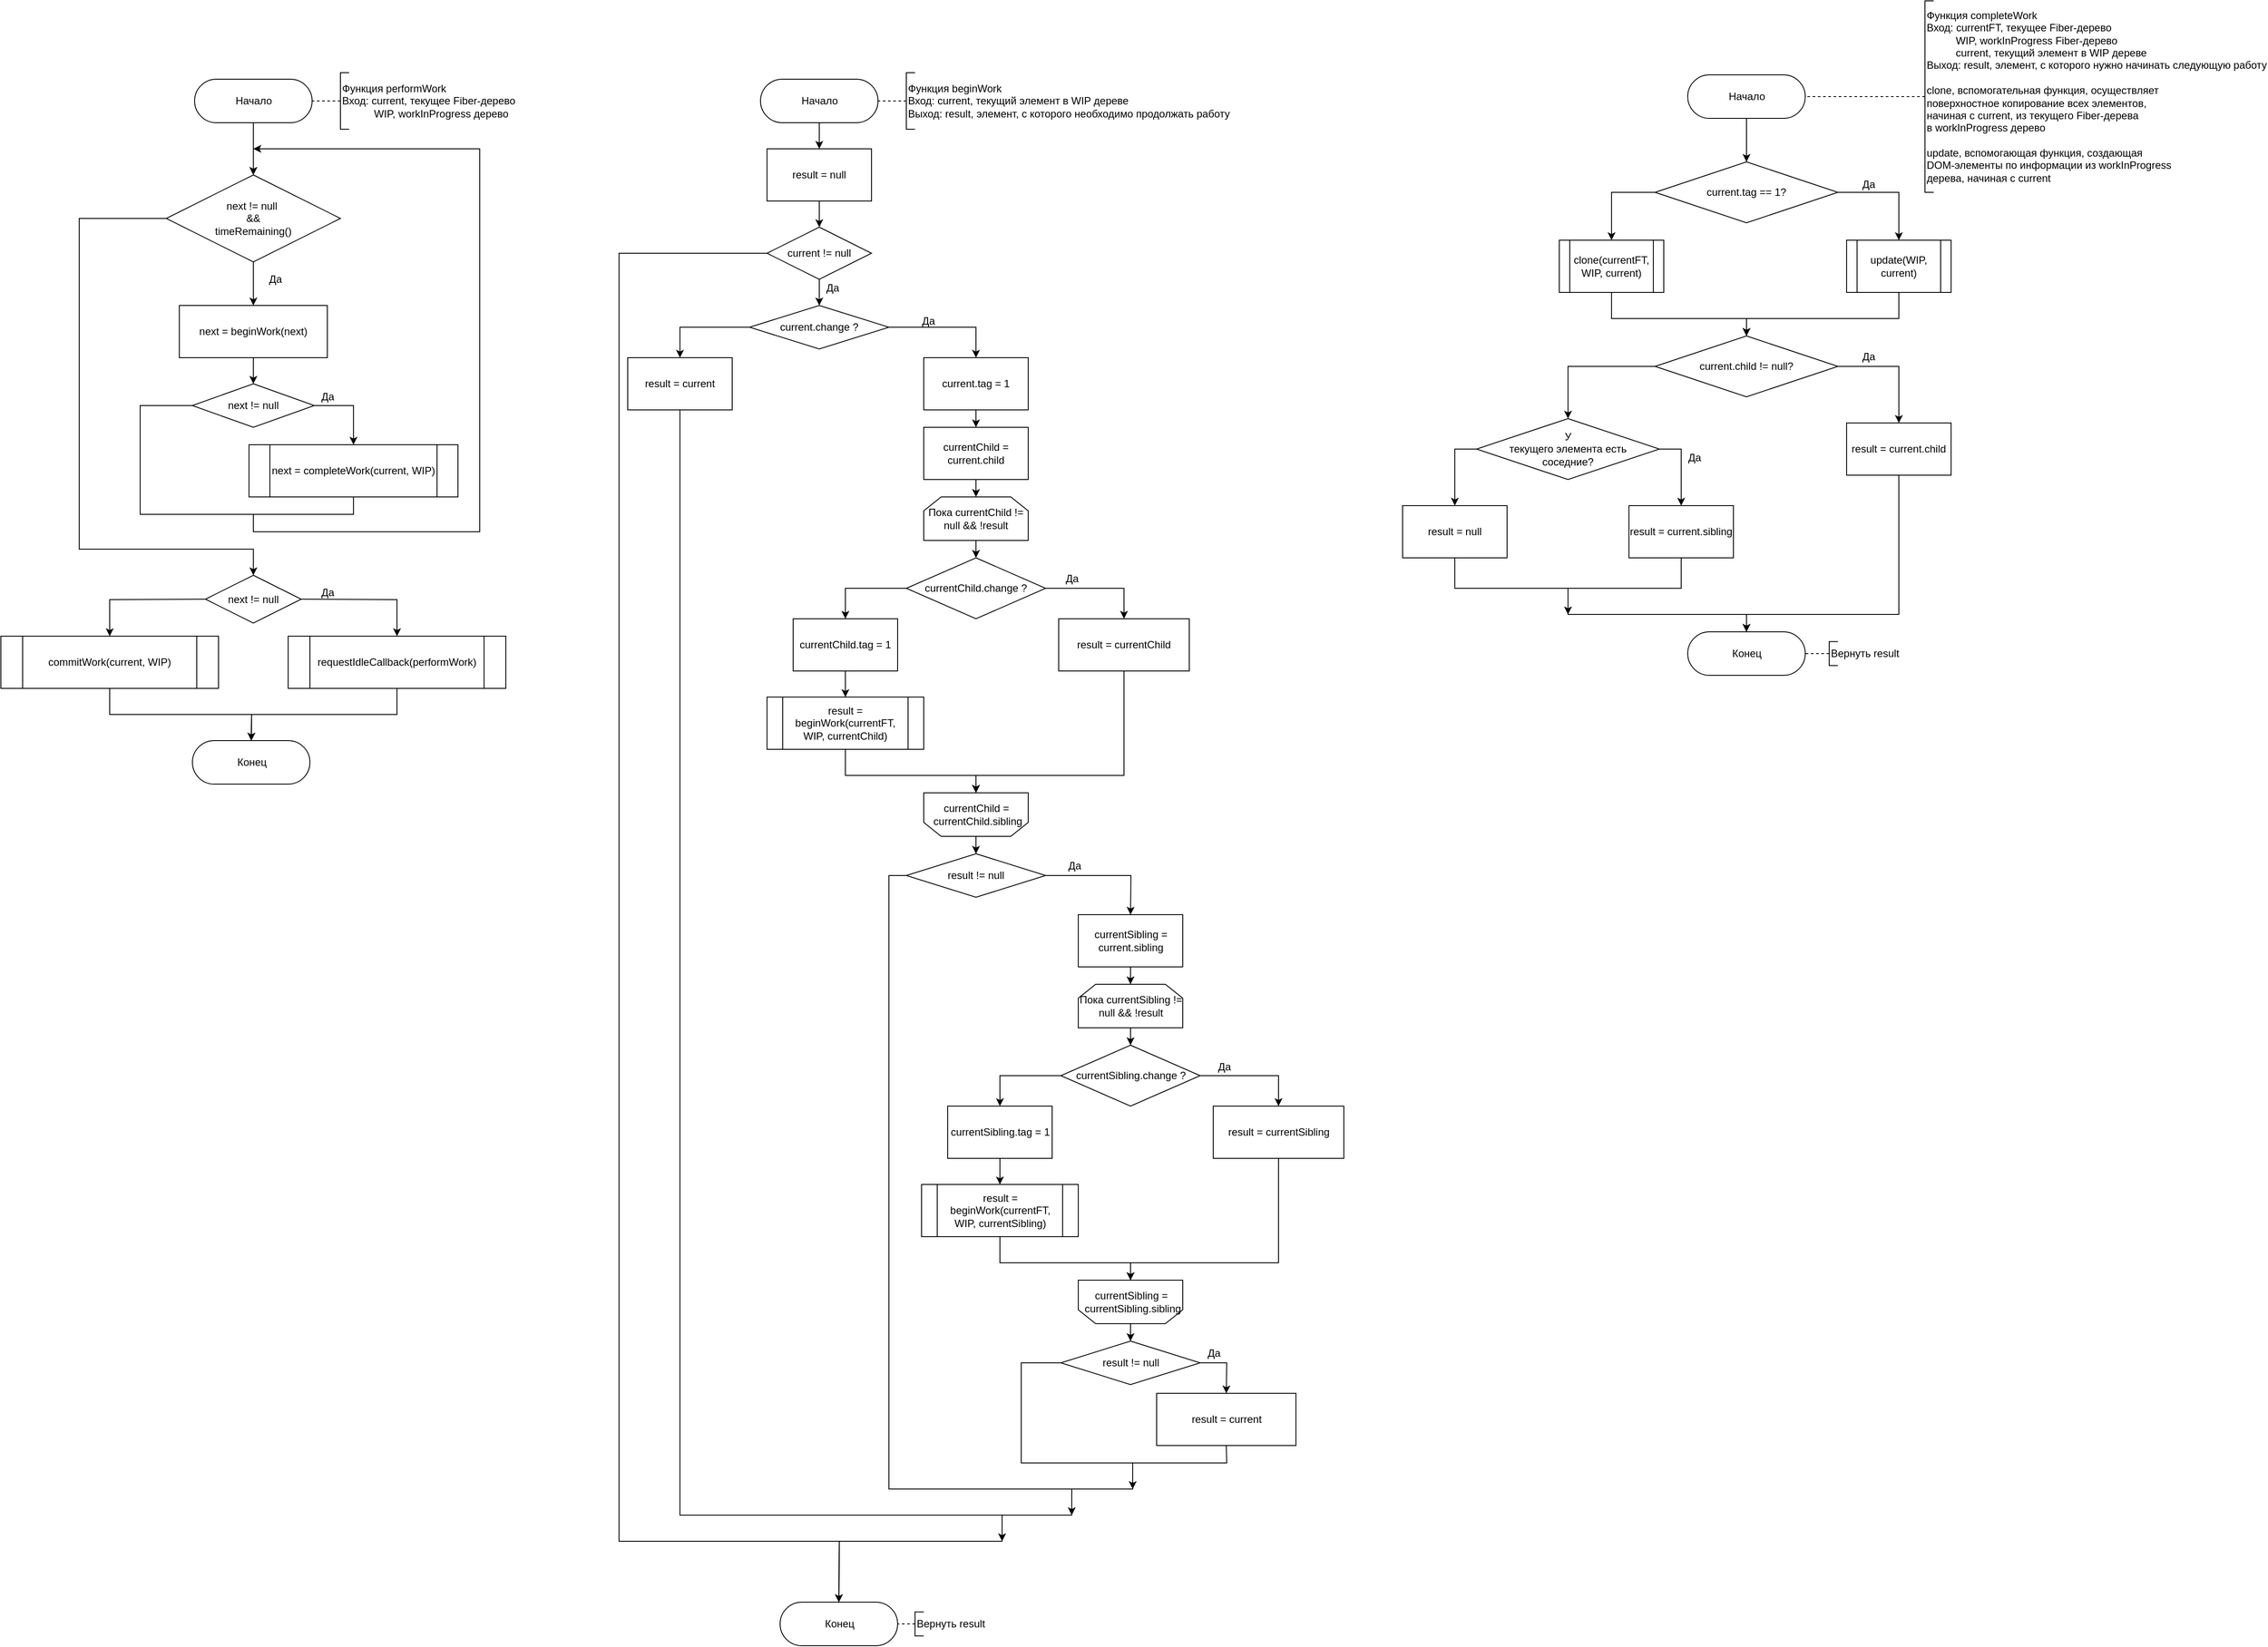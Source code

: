 <mxfile>
    <diagram id="sqSVmdxWIPVcf7Q3WRwo" name="Page-1">
        <mxGraphModel dx="1105" dy="611" grid="1" gridSize="10" guides="1" tooltips="1" connect="1" arrows="1" fold="1" page="0" pageScale="1" pageWidth="1169" pageHeight="827" math="0" shadow="0">
            <root>
                <mxCell id="0"/>
                <mxCell id="1" parent="0"/>
                <mxCell id="79" style="edgeStyle=none;rounded=0;html=1;exitX=0;exitY=0.5;exitDx=0;exitDy=0;entryX=0.5;entryY=0;entryDx=0;entryDy=0;" edge="1" parent="1" source="2" target="20">
                    <mxGeometry relative="1" as="geometry">
                        <Array as="points">
                            <mxPoint x="-10" y="165"/>
                            <mxPoint x="-10" y="200"/>
                        </Array>
                    </mxGeometry>
                </mxCell>
                <mxCell id="80" style="edgeStyle=none;rounded=0;html=1;exitX=1;exitY=0.5;exitDx=0;exitDy=0;entryX=0.5;entryY=0;entryDx=0;entryDy=0;" edge="1" parent="1" source="2" target="5">
                    <mxGeometry relative="1" as="geometry">
                        <Array as="points">
                            <mxPoint x="330" y="165"/>
                            <mxPoint x="330" y="200"/>
                        </Array>
                    </mxGeometry>
                </mxCell>
                <mxCell id="2" value="current.change ?" style="rhombus;whiteSpace=wrap;html=1;" parent="1" vertex="1">
                    <mxGeometry x="70" y="140" width="160" height="50" as="geometry"/>
                </mxCell>
                <mxCell id="95" style="edgeStyle=none;rounded=0;html=1;exitX=0.5;exitY=1;exitDx=0;exitDy=0;entryX=0.5;entryY=0;entryDx=0;entryDy=0;" edge="1" parent="1" source="5" target="81">
                    <mxGeometry relative="1" as="geometry"/>
                </mxCell>
                <mxCell id="5" value="current.tag = 1" style="whiteSpace=wrap;html=1;" parent="1" vertex="1">
                    <mxGeometry x="270" y="200" width="120" height="60" as="geometry"/>
                </mxCell>
                <mxCell id="97" style="edgeStyle=none;rounded=0;html=1;exitX=0.5;exitY=1;exitDx=0;exitDy=0;entryX=0.5;entryY=0;entryDx=0;entryDy=0;" edge="1" parent="1" source="7" target="9">
                    <mxGeometry relative="1" as="geometry"/>
                </mxCell>
                <mxCell id="7" value="Пока currentChild != null &amp;amp;&amp;amp; !result" style="shape=loopLimit;whiteSpace=wrap;html=1;" parent="1" vertex="1">
                    <mxGeometry x="270" y="360" width="120" height="50" as="geometry"/>
                </mxCell>
                <mxCell id="90" style="edgeStyle=none;rounded=0;html=1;exitX=0.5;exitY=1;exitDx=0;exitDy=0;entryX=0.5;entryY=1;entryDx=0;entryDy=0;" edge="1" parent="1" source="8" target="11">
                    <mxGeometry relative="1" as="geometry">
                        <Array as="points">
                            <mxPoint x="500" y="680"/>
                            <mxPoint x="330" y="680"/>
                        </Array>
                    </mxGeometry>
                </mxCell>
                <mxCell id="8" value="result = currentChild" style="whiteSpace=wrap;html=1;" parent="1" vertex="1">
                    <mxGeometry x="425" y="500" width="150" height="60" as="geometry"/>
                </mxCell>
                <mxCell id="86" style="edgeStyle=none;rounded=0;html=1;exitX=0;exitY=0.5;exitDx=0;exitDy=0;entryX=0.5;entryY=0;entryDx=0;entryDy=0;" edge="1" parent="1" source="9" target="21">
                    <mxGeometry relative="1" as="geometry">
                        <mxPoint x="180.5" y="500" as="targetPoint"/>
                        <Array as="points">
                            <mxPoint x="180" y="465"/>
                        </Array>
                    </mxGeometry>
                </mxCell>
                <mxCell id="88" style="edgeStyle=none;rounded=0;html=1;exitX=1;exitY=0.5;exitDx=0;exitDy=0;entryX=0.5;entryY=0;entryDx=0;entryDy=0;" edge="1" parent="1" source="9" target="8">
                    <mxGeometry relative="1" as="geometry">
                        <Array as="points">
                            <mxPoint x="500" y="465"/>
                        </Array>
                    </mxGeometry>
                </mxCell>
                <mxCell id="9" value="currentChild.change ?" style="rhombus;whiteSpace=wrap;html=1;" parent="1" vertex="1">
                    <mxGeometry x="250" y="430" width="160" height="70" as="geometry"/>
                </mxCell>
                <mxCell id="94" style="edgeStyle=none;rounded=0;html=1;exitX=0.5;exitY=0;exitDx=0;exitDy=0;entryX=0.5;entryY=0;entryDx=0;entryDy=0;" edge="1" parent="1" source="11" target="15">
                    <mxGeometry relative="1" as="geometry"/>
                </mxCell>
                <mxCell id="11" value="" style="shape=loopLimit;whiteSpace=wrap;html=1;rotation=-180;" parent="1" vertex="1">
                    <mxGeometry x="270" y="700" width="120" height="50" as="geometry"/>
                </mxCell>
                <mxCell id="93" style="edgeStyle=none;rounded=0;html=1;exitX=0;exitY=0.5;exitDx=0;exitDy=0;" edge="1" parent="1" source="15">
                    <mxGeometry relative="1" as="geometry">
                        <mxPoint x="440" y="1530" as="targetPoint"/>
                        <Array as="points">
                            <mxPoint x="230" y="795"/>
                            <mxPoint x="230" y="1500"/>
                            <mxPoint x="440" y="1500"/>
                        </Array>
                    </mxGeometry>
                </mxCell>
                <mxCell id="117" style="edgeStyle=none;rounded=0;html=1;exitX=1;exitY=0.5;exitDx=0;exitDy=0;entryX=0.5;entryY=0;entryDx=0;entryDy=0;" edge="1" parent="1" source="15" target="116">
                    <mxGeometry relative="1" as="geometry">
                        <Array as="points">
                            <mxPoint x="508" y="795"/>
                        </Array>
                    </mxGeometry>
                </mxCell>
                <mxCell id="15" value="result != null" style="rhombus;whiteSpace=wrap;html=1;" parent="1" vertex="1">
                    <mxGeometry x="250" y="770" width="160" height="50" as="geometry"/>
                </mxCell>
                <mxCell id="119" style="edgeStyle=none;rounded=0;html=1;exitX=0.5;exitY=1;exitDx=0;exitDy=0;entryX=0.5;entryY=0.5;entryDx=0;entryDy=-25;entryPerimeter=0;" edge="1" parent="1" source="18" target="75">
                    <mxGeometry relative="1" as="geometry">
                        <Array as="points">
                            <mxPoint x="618" y="1470"/>
                            <mxPoint x="510" y="1470"/>
                            <mxPoint x="510" y="1500"/>
                            <mxPoint x="440" y="1500"/>
                            <mxPoint x="440" y="1530"/>
                            <mxPoint x="360" y="1530"/>
                            <mxPoint x="360" y="1560"/>
                            <mxPoint x="173" y="1560"/>
                        </Array>
                    </mxGeometry>
                </mxCell>
                <mxCell id="18" value="result = current" style="whiteSpace=wrap;html=1;" parent="1" vertex="1">
                    <mxGeometry x="537.5" y="1390" width="160" height="60" as="geometry"/>
                </mxCell>
                <mxCell id="76" style="edgeStyle=none;html=1;exitX=0;exitY=0.5;exitDx=0;exitDy=0;entryX=0.5;entryY=0.5;entryDx=0;entryDy=-25;entryPerimeter=0;rounded=0;" edge="1" parent="1" source="19" target="75">
                    <mxGeometry relative="1" as="geometry">
                        <Array as="points">
                            <mxPoint x="-80" y="80"/>
                            <mxPoint x="-80" y="1560"/>
                            <mxPoint x="173" y="1560"/>
                        </Array>
                    </mxGeometry>
                </mxCell>
                <mxCell id="98" style="edgeStyle=none;rounded=0;html=1;exitX=0.5;exitY=1;exitDx=0;exitDy=0;entryX=0.5;entryY=0;entryDx=0;entryDy=0;" edge="1" parent="1" source="19" target="2">
                    <mxGeometry relative="1" as="geometry"/>
                </mxCell>
                <mxCell id="19" value="current != null" style="rhombus;whiteSpace=wrap;html=1;" parent="1" vertex="1">
                    <mxGeometry x="90" y="50" width="120" height="60" as="geometry"/>
                </mxCell>
                <mxCell id="87" style="edgeStyle=none;rounded=0;html=1;exitX=0.5;exitY=1;exitDx=0;exitDy=0;" edge="1" parent="1" source="20">
                    <mxGeometry relative="1" as="geometry">
                        <mxPoint x="360" y="1560" as="targetPoint"/>
                        <Array as="points">
                            <mxPoint x="-10" y="1530"/>
                            <mxPoint x="360" y="1530"/>
                        </Array>
                    </mxGeometry>
                </mxCell>
                <mxCell id="20" value="result = current" style="whiteSpace=wrap;html=1;" parent="1" vertex="1">
                    <mxGeometry x="-70" y="200" width="120" height="60" as="geometry"/>
                </mxCell>
                <mxCell id="85" style="edgeStyle=none;rounded=0;html=1;entryX=0.5;entryY=0;entryDx=0;entryDy=0;" edge="1" parent="1" source="21" target="84">
                    <mxGeometry relative="1" as="geometry"/>
                </mxCell>
                <mxCell id="21" value="currentChild.tag = 1" style="whiteSpace=wrap;html=1;" parent="1" vertex="1">
                    <mxGeometry x="120" y="500" width="120" height="60" as="geometry"/>
                </mxCell>
                <mxCell id="137" style="edgeStyle=none;rounded=0;html=1;exitX=0;exitY=0.5;exitDx=0;exitDy=0;entryX=0.5;entryY=0;entryDx=0;entryDy=0;endArrow=classic;endFill=1;" edge="1" parent="1" source="31" target="136">
                    <mxGeometry relative="1" as="geometry">
                        <Array as="points">
                            <mxPoint x="1060" y="10"/>
                        </Array>
                    </mxGeometry>
                </mxCell>
                <mxCell id="138" style="edgeStyle=none;rounded=0;html=1;exitX=1;exitY=0.5;exitDx=0;exitDy=0;entryX=0.5;entryY=0;entryDx=0;entryDy=0;endArrow=classic;endFill=1;" edge="1" parent="1" source="31" target="142">
                    <mxGeometry relative="1" as="geometry">
                        <mxPoint x="1430" y="75" as="targetPoint"/>
                        <Array as="points">
                            <mxPoint x="1390" y="10"/>
                        </Array>
                    </mxGeometry>
                </mxCell>
                <mxCell id="31" value="current.tag == 1?" style="rhombus;whiteSpace=wrap;html=1;" parent="1" vertex="1">
                    <mxGeometry x="1110" y="-25" width="210" height="70" as="geometry"/>
                </mxCell>
                <mxCell id="140" style="edgeStyle=none;rounded=0;html=1;exitX=0;exitY=0.5;exitDx=0;exitDy=0;entryX=0.5;entryY=0;entryDx=0;entryDy=0;endArrow=classic;endFill=1;" edge="1" parent="1" source="34" target="36">
                    <mxGeometry relative="1" as="geometry">
                        <Array as="points">
                            <mxPoint x="1010" y="210"/>
                        </Array>
                    </mxGeometry>
                </mxCell>
                <mxCell id="141" style="edgeStyle=none;rounded=0;html=1;exitX=1;exitY=0.5;exitDx=0;exitDy=0;entryX=0.5;entryY=0;entryDx=0;entryDy=0;endArrow=classic;endFill=1;" edge="1" parent="1" source="34" target="35">
                    <mxGeometry relative="1" as="geometry">
                        <Array as="points">
                            <mxPoint x="1390" y="210"/>
                        </Array>
                    </mxGeometry>
                </mxCell>
                <mxCell id="34" value="current.child != null?" style="rhombus;whiteSpace=wrap;html=1;" parent="1" vertex="1">
                    <mxGeometry x="1110" y="175" width="210" height="70" as="geometry"/>
                </mxCell>
                <mxCell id="148" style="edgeStyle=none;rounded=0;html=1;exitX=0.5;exitY=1;exitDx=0;exitDy=0;entryX=0.5;entryY=0.5;entryDx=0;entryDy=-25;entryPerimeter=0;endArrow=classic;endFill=1;" edge="1" parent="1" source="35" target="147">
                    <mxGeometry relative="1" as="geometry">
                        <Array as="points">
                            <mxPoint x="1390" y="495"/>
                            <mxPoint x="1215" y="495"/>
                        </Array>
                    </mxGeometry>
                </mxCell>
                <mxCell id="35" value="result = current.child" style="whiteSpace=wrap;html=1;" parent="1" vertex="1">
                    <mxGeometry x="1330" y="275" width="120" height="60" as="geometry"/>
                </mxCell>
                <mxCell id="145" style="edgeStyle=none;rounded=0;html=1;exitX=1;exitY=0.5;exitDx=0;exitDy=0;entryX=0.5;entryY=0;entryDx=0;entryDy=0;endArrow=classic;endFill=1;" edge="1" parent="1" source="36" target="38">
                    <mxGeometry relative="1" as="geometry">
                        <Array as="points">
                            <mxPoint x="1140" y="305"/>
                        </Array>
                    </mxGeometry>
                </mxCell>
                <mxCell id="146" style="edgeStyle=none;rounded=0;html=1;exitX=0;exitY=0.5;exitDx=0;exitDy=0;entryX=0.5;entryY=0;entryDx=0;entryDy=0;endArrow=classic;endFill=1;" edge="1" parent="1" source="36" target="39">
                    <mxGeometry relative="1" as="geometry">
                        <Array as="points">
                            <mxPoint x="880" y="305"/>
                        </Array>
                    </mxGeometry>
                </mxCell>
                <mxCell id="36" value="У &lt;br&gt;текущего элемента есть &lt;br&gt;соседние?" style="rhombus;whiteSpace=wrap;html=1;" parent="1" vertex="1">
                    <mxGeometry x="905" y="270" width="210" height="70" as="geometry"/>
                </mxCell>
                <mxCell id="150" style="edgeStyle=none;rounded=0;html=1;exitX=0.5;exitY=1;exitDx=0;exitDy=0;endArrow=classic;endFill=1;" edge="1" parent="1" source="38">
                    <mxGeometry relative="1" as="geometry">
                        <mxPoint x="1010" y="495" as="targetPoint"/>
                        <Array as="points">
                            <mxPoint x="1140" y="465"/>
                            <mxPoint x="1010" y="465"/>
                        </Array>
                    </mxGeometry>
                </mxCell>
                <mxCell id="38" value="result = current.sibling" style="whiteSpace=wrap;html=1;" parent="1" vertex="1">
                    <mxGeometry x="1080" y="370" width="120" height="60" as="geometry"/>
                </mxCell>
                <mxCell id="149" style="edgeStyle=none;rounded=0;html=1;exitX=0.5;exitY=1;exitDx=0;exitDy=0;entryX=0.5;entryY=0.5;entryDx=0;entryDy=-25;entryPerimeter=0;endArrow=classic;endFill=1;" edge="1" parent="1" source="39" target="147">
                    <mxGeometry relative="1" as="geometry">
                        <Array as="points">
                            <mxPoint x="880" y="465"/>
                            <mxPoint x="1010" y="465"/>
                            <mxPoint x="1010" y="495"/>
                            <mxPoint x="1215" y="495"/>
                        </Array>
                    </mxGeometry>
                </mxCell>
                <mxCell id="39" value="result = null" style="whiteSpace=wrap;html=1;" parent="1" vertex="1">
                    <mxGeometry x="820" y="370" width="120" height="60" as="geometry"/>
                </mxCell>
                <mxCell id="50" style="edgeStyle=none;html=1;exitX=0;exitY=0.5;exitDx=0;exitDy=0;entryX=0.5;entryY=0;entryDx=0;entryDy=0;startArrow=none;startFill=0;rounded=0;" parent="1" source="41" target="46" edge="1">
                    <mxGeometry relative="1" as="geometry">
                        <Array as="points">
                            <mxPoint x="-700" y="40"/>
                            <mxPoint x="-700" y="420"/>
                            <mxPoint x="-500" y="420"/>
                        </Array>
                    </mxGeometry>
                </mxCell>
                <mxCell id="59" style="edgeStyle=none;rounded=0;html=1;exitX=0.5;exitY=1;exitDx=0;exitDy=0;entryX=0.5;entryY=0;entryDx=0;entryDy=0;startArrow=none;startFill=0;" parent="1" source="41" target="42" edge="1">
                    <mxGeometry relative="1" as="geometry">
                        <Array as="points"/>
                    </mxGeometry>
                </mxCell>
                <mxCell id="41" value="next != null&amp;nbsp;&lt;br&gt;&amp;amp;&amp;amp;&lt;br&gt;timeRemaining()" style="rhombus;whiteSpace=wrap;html=1;" parent="1" vertex="1">
                    <mxGeometry x="-600" y="-10" width="200" height="100" as="geometry"/>
                </mxCell>
                <mxCell id="58" style="edgeStyle=none;rounded=0;html=1;exitX=0.5;exitY=1;exitDx=0;exitDy=0;entryX=0.5;entryY=0;entryDx=0;entryDy=0;startArrow=none;startFill=0;" parent="1" source="42" target="43" edge="1">
                    <mxGeometry relative="1" as="geometry"/>
                </mxCell>
                <mxCell id="42" value="next = beginWork(next)" style="whiteSpace=wrap;html=1;" parent="1" vertex="1">
                    <mxGeometry x="-585" y="140" width="170" height="60" as="geometry"/>
                </mxCell>
                <mxCell id="54" style="edgeStyle=none;rounded=0;html=1;exitX=0;exitY=0.5;exitDx=0;exitDy=0;entryX=0.5;entryY=0;entryDx=0;entryDy=0;startArrow=none;startFill=0;" parent="1" source="43" target="41" edge="1">
                    <mxGeometry relative="1" as="geometry">
                        <Array as="points">
                            <mxPoint x="-630" y="255"/>
                            <mxPoint x="-630" y="380"/>
                            <mxPoint x="-500" y="380"/>
                            <mxPoint x="-500" y="400"/>
                            <mxPoint x="-240" y="400"/>
                            <mxPoint x="-240" y="-40"/>
                            <mxPoint x="-500" y="-40"/>
                        </Array>
                    </mxGeometry>
                </mxCell>
                <mxCell id="56" style="edgeStyle=none;rounded=0;html=1;exitX=1;exitY=0.5;exitDx=0;exitDy=0;entryX=0.5;entryY=0;entryDx=0;entryDy=0;startArrow=none;startFill=0;" parent="1" source="43" target="61" edge="1">
                    <mxGeometry relative="1" as="geometry">
                        <mxPoint x="-385" y="300" as="targetPoint"/>
                        <Array as="points">
                            <mxPoint x="-385" y="255"/>
                        </Array>
                    </mxGeometry>
                </mxCell>
                <mxCell id="43" value="next != null" style="rhombus;whiteSpace=wrap;html=1;" parent="1" vertex="1">
                    <mxGeometry x="-570" y="230" width="140" height="50" as="geometry"/>
                </mxCell>
                <mxCell id="63" style="edgeStyle=none;rounded=0;html=1;exitX=0;exitY=0.5;exitDx=0;exitDy=0;entryX=0.5;entryY=0;entryDx=0;entryDy=0;startArrow=none;startFill=0;" parent="1" source="46" target="49" edge="1">
                    <mxGeometry relative="1" as="geometry">
                        <Array as="points">
                            <mxPoint x="-665" y="478"/>
                        </Array>
                    </mxGeometry>
                </mxCell>
                <mxCell id="64" style="edgeStyle=none;rounded=0;html=1;exitX=1;exitY=0.5;exitDx=0;exitDy=0;entryX=0.5;entryY=0;entryDx=0;entryDy=0;startArrow=none;startFill=0;" parent="1" source="46" target="48" edge="1">
                    <mxGeometry relative="1" as="geometry">
                        <Array as="points">
                            <mxPoint x="-335" y="478"/>
                        </Array>
                    </mxGeometry>
                </mxCell>
                <mxCell id="46" value="next != null" style="rhombus;whiteSpace=wrap;html=1;" parent="1" vertex="1">
                    <mxGeometry x="-555" y="450" width="110" height="55" as="geometry"/>
                </mxCell>
                <mxCell id="67" style="edgeStyle=none;rounded=0;html=1;exitX=0.5;exitY=1;exitDx=0;exitDy=0;startArrow=none;startFill=0;" parent="1" source="48" target="65" edge="1">
                    <mxGeometry relative="1" as="geometry">
                        <Array as="points">
                            <mxPoint x="-335" y="610"/>
                            <mxPoint x="-502" y="610"/>
                        </Array>
                    </mxGeometry>
                </mxCell>
                <mxCell id="48" value="requestIdleCallback(performWork)" style="shape=process;whiteSpace=wrap;html=1;backgroundOutline=1;" parent="1" vertex="1">
                    <mxGeometry x="-460" y="520" width="250" height="60" as="geometry"/>
                </mxCell>
                <mxCell id="66" style="edgeStyle=none;rounded=0;html=1;exitX=0.5;exitY=1;exitDx=0;exitDy=0;entryX=0.5;entryY=0.5;entryDx=0;entryDy=-25;entryPerimeter=0;startArrow=none;startFill=0;" parent="1" source="49" target="65" edge="1">
                    <mxGeometry relative="1" as="geometry">
                        <Array as="points">
                            <mxPoint x="-665" y="610"/>
                            <mxPoint x="-502" y="610"/>
                        </Array>
                    </mxGeometry>
                </mxCell>
                <mxCell id="49" value="commitWork(current, WIP)" style="shape=process;whiteSpace=wrap;html=1;backgroundOutline=1;" parent="1" vertex="1">
                    <mxGeometry x="-790" y="520" width="250" height="60" as="geometry"/>
                </mxCell>
                <mxCell id="53" style="edgeStyle=none;rounded=0;html=1;startArrow=none;startFill=0;" parent="1" source="52" target="41" edge="1">
                    <mxGeometry relative="1" as="geometry"/>
                </mxCell>
                <mxCell id="52" value="Начало" style="html=1;dashed=0;whitespace=wrap;shape=mxgraph.dfd.start" parent="1" vertex="1">
                    <mxGeometry x="-567.5" y="-120" width="135" height="50" as="geometry"/>
                </mxCell>
                <mxCell id="57" value="Да" style="text;html=1;resizable=0;autosize=1;align=center;verticalAlign=middle;points=[];fillColor=none;strokeColor=none;rounded=0;" parent="1" vertex="1">
                    <mxGeometry x="-430" y="235" width="30" height="20" as="geometry"/>
                </mxCell>
                <mxCell id="60" value="Да" style="text;html=1;resizable=0;autosize=1;align=center;verticalAlign=middle;points=[];fillColor=none;strokeColor=none;rounded=0;" parent="1" vertex="1">
                    <mxGeometry x="-490" y="100" width="30" height="20" as="geometry"/>
                </mxCell>
                <mxCell id="62" style="edgeStyle=none;rounded=0;html=1;exitX=0.5;exitY=1;exitDx=0;exitDy=0;startArrow=none;startFill=0;" parent="1" source="61" edge="1">
                    <mxGeometry relative="1" as="geometry">
                        <mxPoint x="-500" y="-40" as="targetPoint"/>
                        <Array as="points">
                            <mxPoint x="-385" y="380"/>
                            <mxPoint x="-500" y="380"/>
                            <mxPoint x="-500" y="400"/>
                            <mxPoint x="-240" y="400"/>
                            <mxPoint x="-240" y="-40"/>
                        </Array>
                    </mxGeometry>
                </mxCell>
                <mxCell id="61" value="&lt;span&gt;next = completeWork(current, WIP)&lt;/span&gt;" style="shape=process;whiteSpace=wrap;html=1;backgroundOutline=1;" parent="1" vertex="1">
                    <mxGeometry x="-505" y="300" width="240" height="60" as="geometry"/>
                </mxCell>
                <mxCell id="65" value="Конец" style="html=1;dashed=0;whitespace=wrap;shape=mxgraph.dfd.start" parent="1" vertex="1">
                    <mxGeometry x="-570" y="640" width="135" height="50" as="geometry"/>
                </mxCell>
                <mxCell id="70" style="edgeStyle=none;rounded=0;html=1;exitX=0;exitY=0.5;exitDx=0;exitDy=0;exitPerimeter=0;entryX=1;entryY=0.5;entryDx=0;entryDy=0;entryPerimeter=0;startArrow=none;startFill=0;dashed=1;endArrow=none;endFill=0;" parent="1" source="68" target="52" edge="1">
                    <mxGeometry relative="1" as="geometry"/>
                </mxCell>
                <mxCell id="68" value="Функция performWork&lt;br&gt;Вход: current, текущее Fiber-дерево&lt;br&gt;&amp;nbsp; &amp;nbsp; &amp;nbsp; &amp;nbsp; &amp;nbsp; &amp;nbsp;WIP, workInProgress дерево&amp;nbsp;" style="strokeWidth=1;html=1;shape=mxgraph.flowchart.annotation_1;align=left;pointerEvents=1;" parent="1" vertex="1">
                    <mxGeometry x="-400" y="-127.5" width="10" height="65" as="geometry"/>
                </mxCell>
                <mxCell id="78" style="edgeStyle=none;rounded=0;html=1;exitX=0.5;exitY=0.5;exitDx=0;exitDy=25;exitPerimeter=0;entryX=0.5;entryY=0;entryDx=0;entryDy=0;" edge="1" parent="1" source="71" target="73">
                    <mxGeometry relative="1" as="geometry"/>
                </mxCell>
                <mxCell id="71" value="Начало" style="html=1;dashed=0;whitespace=wrap;shape=mxgraph.dfd.start" vertex="1" parent="1">
                    <mxGeometry x="82.5" y="-120" width="135" height="50" as="geometry"/>
                </mxCell>
                <mxCell id="77" style="edgeStyle=none;rounded=0;html=1;exitX=0.5;exitY=1;exitDx=0;exitDy=0;entryX=0.5;entryY=0;entryDx=0;entryDy=0;" edge="1" parent="1" source="73" target="19">
                    <mxGeometry relative="1" as="geometry"/>
                </mxCell>
                <mxCell id="73" value="result = null" style="whiteSpace=wrap;html=1;" vertex="1" parent="1">
                    <mxGeometry x="90" y="-40" width="120" height="60" as="geometry"/>
                </mxCell>
                <mxCell id="75" value="Конец" style="html=1;dashed=0;whitespace=wrap;shape=mxgraph.dfd.start" vertex="1" parent="1">
                    <mxGeometry x="105" y="1630" width="135" height="50" as="geometry"/>
                </mxCell>
                <mxCell id="96" style="edgeStyle=none;rounded=0;html=1;exitX=0.5;exitY=1;exitDx=0;exitDy=0;entryX=0.5;entryY=0;entryDx=0;entryDy=0;" edge="1" parent="1" source="81" target="7">
                    <mxGeometry relative="1" as="geometry"/>
                </mxCell>
                <mxCell id="81" value="currentChild = current.child" style="whiteSpace=wrap;html=1;" vertex="1" parent="1">
                    <mxGeometry x="270" y="280" width="120" height="60" as="geometry"/>
                </mxCell>
                <mxCell id="89" style="edgeStyle=none;rounded=0;html=1;exitX=0.5;exitY=1;exitDx=0;exitDy=0;entryX=0.5;entryY=1;entryDx=0;entryDy=0;" edge="1" parent="1" source="84" target="11">
                    <mxGeometry relative="1" as="geometry">
                        <Array as="points">
                            <mxPoint x="180" y="680"/>
                            <mxPoint x="330" y="680"/>
                        </Array>
                    </mxGeometry>
                </mxCell>
                <mxCell id="84" value="result = beginWork(currentFT, WIP, currentChild)" style="shape=process;whiteSpace=wrap;html=1;backgroundOutline=1;" vertex="1" parent="1">
                    <mxGeometry x="90" y="590" width="180" height="60" as="geometry"/>
                </mxCell>
                <mxCell id="92" value="currentChild =&lt;br&gt;&amp;nbsp;currentChild.sibling" style="text;html=1;resizable=0;autosize=1;align=center;verticalAlign=middle;points=[];fillColor=none;strokeColor=none;rounded=0;" vertex="1" parent="1">
                    <mxGeometry x="270" y="710" width="120" height="30" as="geometry"/>
                </mxCell>
                <mxCell id="101" style="edgeStyle=none;rounded=0;html=1;exitX=0.5;exitY=1;exitDx=0;exitDy=0;entryX=0.5;entryY=0;entryDx=0;entryDy=0;" edge="1" parent="1" source="102" target="107">
                    <mxGeometry relative="1" as="geometry"/>
                </mxCell>
                <mxCell id="102" value="Пока currentSibling != null &amp;amp;&amp;amp; !result" style="shape=loopLimit;whiteSpace=wrap;html=1;" vertex="1" parent="1">
                    <mxGeometry x="447.5" y="920" width="120" height="50" as="geometry"/>
                </mxCell>
                <mxCell id="103" style="edgeStyle=none;rounded=0;html=1;exitX=0.5;exitY=1;exitDx=0;exitDy=0;entryX=0.5;entryY=1;entryDx=0;entryDy=0;" edge="1" parent="1" source="104" target="109">
                    <mxGeometry relative="1" as="geometry">
                        <Array as="points">
                            <mxPoint x="677.5" y="1240"/>
                            <mxPoint x="507.5" y="1240"/>
                        </Array>
                    </mxGeometry>
                </mxCell>
                <mxCell id="104" value="result = currentSibling" style="whiteSpace=wrap;html=1;" vertex="1" parent="1">
                    <mxGeometry x="602.5" y="1060" width="150" height="60" as="geometry"/>
                </mxCell>
                <mxCell id="105" style="edgeStyle=none;rounded=0;html=1;exitX=0;exitY=0.5;exitDx=0;exitDy=0;entryX=0.5;entryY=0;entryDx=0;entryDy=0;" edge="1" parent="1" source="107" target="112">
                    <mxGeometry relative="1" as="geometry">
                        <mxPoint x="358" y="1060" as="targetPoint"/>
                        <Array as="points">
                            <mxPoint x="357.5" y="1025"/>
                        </Array>
                    </mxGeometry>
                </mxCell>
                <mxCell id="106" style="edgeStyle=none;rounded=0;html=1;exitX=1;exitY=0.5;exitDx=0;exitDy=0;entryX=0.5;entryY=0;entryDx=0;entryDy=0;" edge="1" parent="1" source="107" target="104">
                    <mxGeometry relative="1" as="geometry">
                        <Array as="points">
                            <mxPoint x="677.5" y="1025"/>
                        </Array>
                    </mxGeometry>
                </mxCell>
                <mxCell id="107" value="currentSibling.change ?" style="rhombus;whiteSpace=wrap;html=1;" vertex="1" parent="1">
                    <mxGeometry x="427.5" y="990" width="160" height="70" as="geometry"/>
                </mxCell>
                <mxCell id="108" style="edgeStyle=none;rounded=0;html=1;exitX=0.5;exitY=0;exitDx=0;exitDy=0;entryX=0.5;entryY=0;entryDx=0;entryDy=0;" edge="1" parent="1" source="109" target="110">
                    <mxGeometry relative="1" as="geometry"/>
                </mxCell>
                <mxCell id="109" value="" style="shape=loopLimit;whiteSpace=wrap;html=1;rotation=-180;" vertex="1" parent="1">
                    <mxGeometry x="447.5" y="1260" width="120" height="50" as="geometry"/>
                </mxCell>
                <mxCell id="118" style="edgeStyle=none;rounded=0;html=1;exitX=1;exitY=0.5;exitDx=0;exitDy=0;entryX=0.5;entryY=0;entryDx=0;entryDy=0;" edge="1" parent="1" source="110" target="18">
                    <mxGeometry relative="1" as="geometry">
                        <Array as="points">
                            <mxPoint x="618" y="1355"/>
                        </Array>
                    </mxGeometry>
                </mxCell>
                <mxCell id="120" style="edgeStyle=none;rounded=0;html=1;exitX=0;exitY=0.5;exitDx=0;exitDy=0;" edge="1" parent="1" source="110">
                    <mxGeometry relative="1" as="geometry">
                        <mxPoint x="420" y="1355" as="sourcePoint"/>
                        <mxPoint x="510" y="1500" as="targetPoint"/>
                        <Array as="points">
                            <mxPoint x="382" y="1355"/>
                            <mxPoint x="382" y="1470"/>
                            <mxPoint x="510" y="1470"/>
                        </Array>
                    </mxGeometry>
                </mxCell>
                <mxCell id="110" value="result != null" style="rhombus;whiteSpace=wrap;html=1;" vertex="1" parent="1">
                    <mxGeometry x="427.5" y="1330" width="160" height="50" as="geometry"/>
                </mxCell>
                <mxCell id="111" style="edgeStyle=none;rounded=0;html=1;entryX=0.5;entryY=0;entryDx=0;entryDy=0;" edge="1" parent="1" source="112" target="114">
                    <mxGeometry relative="1" as="geometry"/>
                </mxCell>
                <mxCell id="112" value="currentSibling.tag = 1" style="whiteSpace=wrap;html=1;" vertex="1" parent="1">
                    <mxGeometry x="297.5" y="1060" width="120" height="60" as="geometry"/>
                </mxCell>
                <mxCell id="113" style="edgeStyle=none;rounded=0;html=1;exitX=0.5;exitY=1;exitDx=0;exitDy=0;entryX=0.5;entryY=1;entryDx=0;entryDy=0;" edge="1" parent="1" source="114" target="109">
                    <mxGeometry relative="1" as="geometry">
                        <Array as="points">
                            <mxPoint x="357.5" y="1240"/>
                            <mxPoint x="507.5" y="1240"/>
                        </Array>
                    </mxGeometry>
                </mxCell>
                <mxCell id="114" value="result = beginWork(currentFT, WIP, currentSibling)" style="shape=process;whiteSpace=wrap;html=1;backgroundOutline=1;" vertex="1" parent="1">
                    <mxGeometry x="267.5" y="1150" width="180" height="60" as="geometry"/>
                </mxCell>
                <mxCell id="115" value="&lt;span&gt;currentSibling&lt;/span&gt;&amp;nbsp;=&lt;br&gt;&amp;nbsp;&lt;span&gt;currentSibling&lt;/span&gt;.sibling" style="text;html=1;resizable=0;autosize=1;align=center;verticalAlign=middle;points=[];fillColor=none;strokeColor=none;rounded=0;" vertex="1" parent="1">
                    <mxGeometry x="442.5" y="1270" width="130" height="30" as="geometry"/>
                </mxCell>
                <mxCell id="121" style="edgeStyle=none;rounded=0;html=1;exitX=0.5;exitY=1;exitDx=0;exitDy=0;entryX=0.5;entryY=0;entryDx=0;entryDy=0;" edge="1" parent="1" source="116" target="102">
                    <mxGeometry relative="1" as="geometry"/>
                </mxCell>
                <mxCell id="116" value="currentSibling = current.sibling" style="whiteSpace=wrap;html=1;" vertex="1" parent="1">
                    <mxGeometry x="447.5" y="840" width="120" height="60" as="geometry"/>
                </mxCell>
                <mxCell id="122" value="Да" style="text;html=1;resizable=0;autosize=1;align=center;verticalAlign=middle;points=[];fillColor=none;strokeColor=none;rounded=0;" vertex="1" parent="1">
                    <mxGeometry x="-430" y="460" width="30" height="20" as="geometry"/>
                </mxCell>
                <mxCell id="123" value="Да" style="text;html=1;resizable=0;autosize=1;align=center;verticalAlign=middle;points=[];fillColor=none;strokeColor=none;rounded=0;" vertex="1" parent="1">
                    <mxGeometry x="150" y="110" width="30" height="20" as="geometry"/>
                </mxCell>
                <mxCell id="124" value="Да" style="text;html=1;resizable=0;autosize=1;align=center;verticalAlign=middle;points=[];fillColor=none;strokeColor=none;rounded=0;" vertex="1" parent="1">
                    <mxGeometry x="260" y="148" width="30" height="20" as="geometry"/>
                </mxCell>
                <mxCell id="125" value="Да" style="text;html=1;resizable=0;autosize=1;align=center;verticalAlign=middle;points=[];fillColor=none;strokeColor=none;rounded=0;" vertex="1" parent="1">
                    <mxGeometry x="425" y="444" width="30" height="20" as="geometry"/>
                </mxCell>
                <mxCell id="126" value="Да" style="text;html=1;resizable=0;autosize=1;align=center;verticalAlign=middle;points=[];fillColor=none;strokeColor=none;rounded=0;" vertex="1" parent="1">
                    <mxGeometry x="427.5" y="774" width="30" height="20" as="geometry"/>
                </mxCell>
                <mxCell id="127" value="Да" style="text;html=1;resizable=0;autosize=1;align=center;verticalAlign=middle;points=[];fillColor=none;strokeColor=none;rounded=0;" vertex="1" parent="1">
                    <mxGeometry x="600" y="1005" width="30" height="20" as="geometry"/>
                </mxCell>
                <mxCell id="129" value="Да" style="text;html=1;resizable=0;autosize=1;align=center;verticalAlign=middle;points=[];fillColor=none;strokeColor=none;rounded=0;" vertex="1" parent="1">
                    <mxGeometry x="587.5" y="1334" width="30" height="20" as="geometry"/>
                </mxCell>
                <mxCell id="132" style="edgeStyle=none;rounded=0;html=1;exitX=0;exitY=0.5;exitDx=0;exitDy=0;exitPerimeter=0;entryX=1;entryY=0.5;entryDx=0;entryDy=0;entryPerimeter=0;dashed=1;endArrow=none;endFill=0;" edge="1" parent="1" source="130" target="71">
                    <mxGeometry relative="1" as="geometry"/>
                </mxCell>
                <mxCell id="130" value="Функция beginWork&lt;br&gt;Вход: current, текущий элемент в WIP дереве&amp;nbsp;&lt;br&gt;Выход: result, элемент, с которого необходимо продолжать работу" style="strokeWidth=1;html=1;shape=mxgraph.flowchart.annotation_1;align=left;pointerEvents=1;" vertex="1" parent="1">
                    <mxGeometry x="250" y="-127.5" width="10" height="65" as="geometry"/>
                </mxCell>
                <mxCell id="134" style="edgeStyle=none;rounded=0;html=1;exitX=0;exitY=0.5;exitDx=0;exitDy=0;exitPerimeter=0;entryX=1;entryY=0.5;entryDx=0;entryDy=0;entryPerimeter=0;dashed=1;endArrow=none;endFill=0;" edge="1" parent="1" source="133" target="75">
                    <mxGeometry relative="1" as="geometry"/>
                </mxCell>
                <mxCell id="133" value="Вернуть result" style="strokeWidth=1;html=1;shape=mxgraph.flowchart.annotation_1;align=left;pointerEvents=1;" vertex="1" parent="1">
                    <mxGeometry x="260" y="1641.25" width="10" height="27.5" as="geometry"/>
                </mxCell>
                <mxCell id="151" style="edgeStyle=none;rounded=0;html=1;exitX=0.5;exitY=0.5;exitDx=0;exitDy=25;exitPerimeter=0;entryX=0.5;entryY=0;entryDx=0;entryDy=0;endArrow=classic;endFill=1;" edge="1" parent="1" source="135" target="31">
                    <mxGeometry relative="1" as="geometry"/>
                </mxCell>
                <mxCell id="135" value="Начало" style="html=1;dashed=0;whitespace=wrap;shape=mxgraph.dfd.start" vertex="1" parent="1">
                    <mxGeometry x="1147.5" y="-125" width="135" height="50" as="geometry"/>
                </mxCell>
                <mxCell id="143" style="edgeStyle=none;rounded=0;html=1;exitX=0.5;exitY=1;exitDx=0;exitDy=0;entryX=0.5;entryY=0;entryDx=0;entryDy=0;endArrow=classic;endFill=1;" edge="1" parent="1" source="136" target="34">
                    <mxGeometry relative="1" as="geometry">
                        <Array as="points">
                            <mxPoint x="1060" y="155"/>
                            <mxPoint x="1215" y="155"/>
                        </Array>
                    </mxGeometry>
                </mxCell>
                <mxCell id="136" value="&lt;span&gt;clone(currentFT, WIP, current)&lt;/span&gt;" style="shape=process;whiteSpace=wrap;html=1;backgroundOutline=1;" vertex="1" parent="1">
                    <mxGeometry x="1000" y="65" width="120" height="60" as="geometry"/>
                </mxCell>
                <mxCell id="144" style="edgeStyle=none;rounded=0;html=1;exitX=0.5;exitY=1;exitDx=0;exitDy=0;entryX=0.5;entryY=0;entryDx=0;entryDy=0;endArrow=classic;endFill=1;" edge="1" parent="1" source="142" target="34">
                    <mxGeometry relative="1" as="geometry">
                        <Array as="points">
                            <mxPoint x="1390" y="155"/>
                            <mxPoint x="1215" y="155"/>
                        </Array>
                    </mxGeometry>
                </mxCell>
                <mxCell id="142" value="&lt;span&gt;update(WIP, current)&lt;/span&gt;" style="shape=process;whiteSpace=wrap;html=1;backgroundOutline=1;" vertex="1" parent="1">
                    <mxGeometry x="1330" y="65" width="120" height="60" as="geometry"/>
                </mxCell>
                <mxCell id="147" value="Конец" style="html=1;dashed=0;whitespace=wrap;shape=mxgraph.dfd.start" vertex="1" parent="1">
                    <mxGeometry x="1147.5" y="515" width="135" height="50" as="geometry"/>
                </mxCell>
                <mxCell id="152" value="Да" style="text;html=1;resizable=0;autosize=1;align=center;verticalAlign=middle;points=[];fillColor=none;strokeColor=none;rounded=0;" vertex="1" parent="1">
                    <mxGeometry x="1140" y="305" width="30" height="20" as="geometry"/>
                </mxCell>
                <mxCell id="153" value="Да" style="text;html=1;resizable=0;autosize=1;align=center;verticalAlign=middle;points=[];fillColor=none;strokeColor=none;rounded=0;" vertex="1" parent="1">
                    <mxGeometry x="1340" y="189" width="30" height="20" as="geometry"/>
                </mxCell>
                <mxCell id="154" value="Да" style="text;html=1;resizable=0;autosize=1;align=center;verticalAlign=middle;points=[];fillColor=none;strokeColor=none;rounded=0;" vertex="1" parent="1">
                    <mxGeometry x="1340" y="-9" width="30" height="20" as="geometry"/>
                </mxCell>
                <mxCell id="156" style="edgeStyle=none;rounded=0;html=1;entryX=1;entryY=0.5;entryDx=0;entryDy=0;entryPerimeter=0;endArrow=none;endFill=0;dashed=1;" edge="1" parent="1" source="155" target="135">
                    <mxGeometry relative="1" as="geometry"/>
                </mxCell>
                <mxCell id="155" value="Функция completeWork&lt;br&gt;Вход: currentFT, текущее Fiber-дерево&lt;br&gt;&lt;span style=&quot;white-space: pre&quot;&gt;&#9;&lt;/span&gt;&amp;nbsp; WIP, workInProgress Fiber-дерево&lt;br&gt;&lt;span style=&quot;white-space: pre&quot;&gt;&#9;&lt;/span&gt;&amp;nbsp; current, текущий элемент в WIP дереве&amp;nbsp;&lt;br&gt;Выход: result, элемент, с которого нужно начинать следующую работу&lt;br&gt;&lt;br&gt;clone, вспомогательная функция, осуществляет&lt;br&gt;поверхностное копирование всех элементов,&lt;br&gt;начиная с current, из текущего Fiber-дерева&lt;br&gt;в workInProgress дерево&lt;br&gt;&lt;br&gt;update, вспомогающая функция, создающая&lt;br&gt;DOM-элементы по информации из workInProgress&lt;br&gt;дерева, начиная с current" style="strokeWidth=1;html=1;shape=mxgraph.flowchart.annotation_1;align=left;pointerEvents=1;" vertex="1" parent="1">
                    <mxGeometry x="1420" y="-210" width="10" height="220" as="geometry"/>
                </mxCell>
                <mxCell id="158" style="edgeStyle=none;rounded=0;html=1;entryX=1;entryY=0.5;entryDx=0;entryDy=0;entryPerimeter=0;dashed=1;endArrow=none;endFill=0;" edge="1" parent="1" source="157" target="147">
                    <mxGeometry relative="1" as="geometry"/>
                </mxCell>
                <mxCell id="157" value="Вернуть result" style="strokeWidth=1;html=1;shape=mxgraph.flowchart.annotation_1;align=left;pointerEvents=1;" vertex="1" parent="1">
                    <mxGeometry x="1310" y="526.25" width="10" height="27.5" as="geometry"/>
                </mxCell>
            </root>
        </mxGraphModel>
    </diagram>
</mxfile>